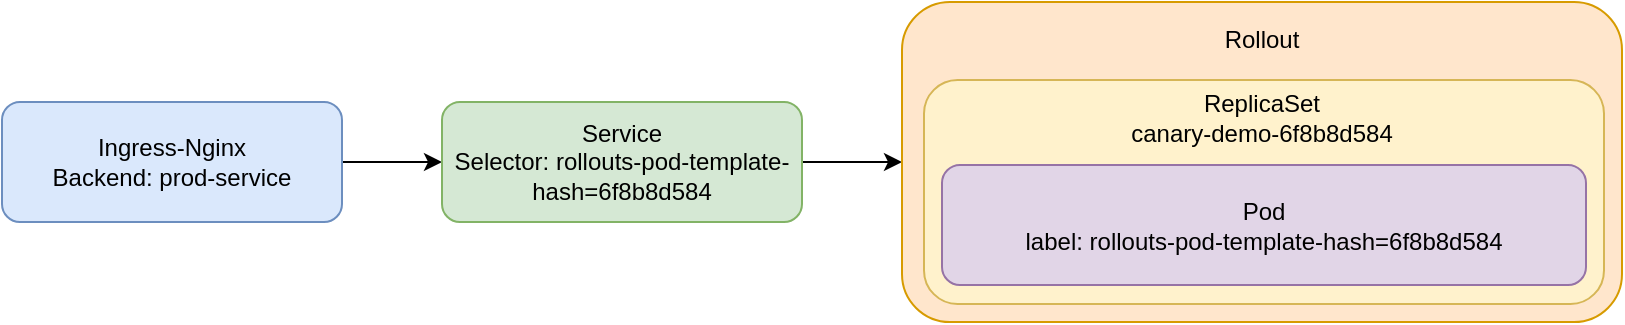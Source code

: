 <mxfile version="20.3.0" type="device"><diagram id="yiEtCivVL_cGKQPXLn-x" name="第 1 页"><mxGraphModel dx="1234" dy="749" grid="1" gridSize="10" guides="1" tooltips="1" connect="1" arrows="1" fold="1" page="1" pageScale="1" pageWidth="827" pageHeight="1169" math="0" shadow="0"><root><mxCell id="0"/><mxCell id="1" parent="0"/><mxCell id="1Z2HgP7OBK4r7g64AqkJ-2" style="edgeStyle=orthogonalEdgeStyle;rounded=0;orthogonalLoop=1;jettySize=auto;html=1;exitX=1;exitY=0.5;exitDx=0;exitDy=0;entryX=0;entryY=0.5;entryDx=0;entryDy=0;curved=1;" parent="1" source="1Z2HgP7OBK4r7g64AqkJ-3" target="1Z2HgP7OBK4r7g64AqkJ-7" edge="1"><mxGeometry relative="1" as="geometry"/></mxCell><mxCell id="1Z2HgP7OBK4r7g64AqkJ-3" value="Ingress-Nginx&lt;br&gt;Backend: prod-service" style="rounded=1;whiteSpace=wrap;html=1;fillColor=#dae8fc;strokeColor=#6c8ebf;" parent="1" vertex="1"><mxGeometry x="30" y="250" width="170" height="60" as="geometry"/></mxCell><mxCell id="1Z2HgP7OBK4r7g64AqkJ-6" style="rounded=0;orthogonalLoop=1;jettySize=auto;html=1;exitX=1;exitY=0.5;exitDx=0;exitDy=0;entryX=0;entryY=0.5;entryDx=0;entryDy=0;" parent="1" source="1Z2HgP7OBK4r7g64AqkJ-7" target="1Z2HgP7OBK4r7g64AqkJ-8" edge="1"><mxGeometry relative="1" as="geometry"/></mxCell><mxCell id="1Z2HgP7OBK4r7g64AqkJ-7" value="Service&lt;br&gt;Selector: rollouts-pod-template-hash=6f8b8d584" style="rounded=1;whiteSpace=wrap;html=1;fillColor=#d5e8d4;strokeColor=#82b366;" parent="1" vertex="1"><mxGeometry x="250" y="250" width="180" height="60" as="geometry"/></mxCell><mxCell id="1Z2HgP7OBK4r7g64AqkJ-8" value="" style="rounded=1;whiteSpace=wrap;html=1;fillColor=#ffe6cc;strokeColor=#d79b00;" parent="1" vertex="1"><mxGeometry x="480" y="200" width="360" height="160" as="geometry"/></mxCell><mxCell id="1Z2HgP7OBK4r7g64AqkJ-9" value="Rollout" style="text;html=1;strokeColor=none;fillColor=none;align=center;verticalAlign=middle;whiteSpace=wrap;rounded=0;" parent="1" vertex="1"><mxGeometry x="605" y="203.5" width="110" height="30" as="geometry"/></mxCell><mxCell id="1Z2HgP7OBK4r7g64AqkJ-18" value="" style="rounded=1;whiteSpace=wrap;html=1;fillColor=#fff2cc;strokeColor=#d6b656;" parent="1" vertex="1"><mxGeometry x="491" y="239" width="340" height="112" as="geometry"/></mxCell><mxCell id="1Z2HgP7OBK4r7g64AqkJ-10" value="Pod&lt;br&gt;label: rollouts-pod-template-hash=6f8b8d584" style="rounded=1;whiteSpace=wrap;html=1;fillColor=#e1d5e7;strokeColor=#9673a6;" parent="1" vertex="1"><mxGeometry x="500" y="281.5" width="322" height="60" as="geometry"/></mxCell><mxCell id="1Z2HgP7OBK4r7g64AqkJ-19" value="ReplicaSet&lt;br&gt;canary-demo-6f8b8d584" style="text;html=1;strokeColor=none;fillColor=none;align=center;verticalAlign=middle;whiteSpace=wrap;rounded=0;" parent="1" vertex="1"><mxGeometry x="572" y="243" width="176" height="30" as="geometry"/></mxCell></root></mxGraphModel></diagram></mxfile>
